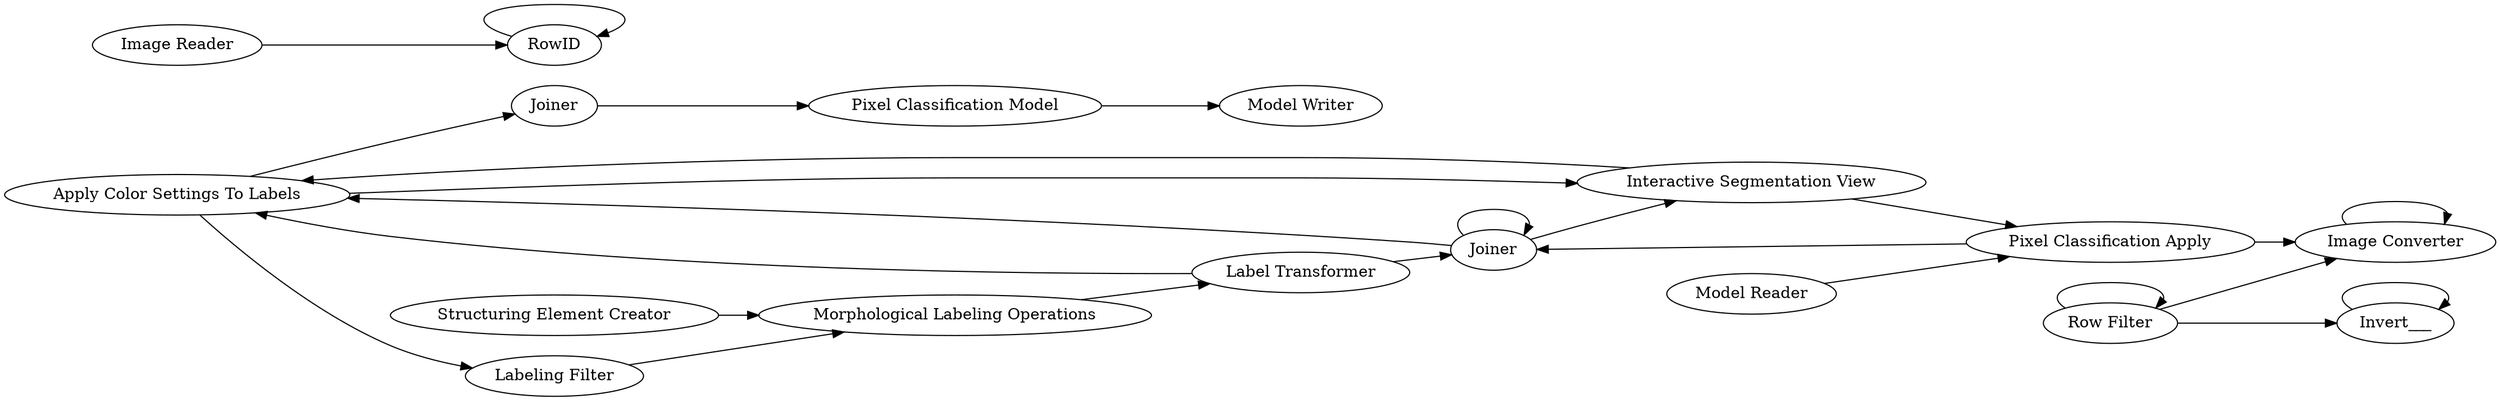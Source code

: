 digraph {
	13 -> 15
	10 -> 13
	20 -> 21
	21 -> 23
	6 -> 6
	6 -> 8
	12 -> 13
	23 -> 10
	6 -> 4
	17 -> 10
	4 -> 4
	2 -> 2
	8 -> 8
	1 -> 2
	16 -> 18
	10 -> 12
	23 -> 13
	15 -> 16
	19 -> 17
	12 -> 17
	13 -> 12
	10 -> 10
	17 -> 8
	13 -> 20
	22 -> 21
	16 [label="Pixel Classification Model"]
	13 [label="Apply Color Settings To Labels"]
	20 [label="Labeling Filter"]
	1 [label="Image Reader"]
	22 [label="Structuring Element Creator"]
	23 [label="Label Transformer"]
	4 [label=Invert___]
	18 [label="Model Writer"]
	21 [label="Morphological Labeling Operations"]
	6 [label="Row Filter"]
	8 [label="Image Converter"]
	15 [label=Joiner]
	12 [label="Interactive Segmentation View"]
	17 [label="Pixel Classification Apply"]
	2 [label=RowID]
	10 [label=Joiner]
	19 [label="Model Reader"]
	rankdir=LR
}
